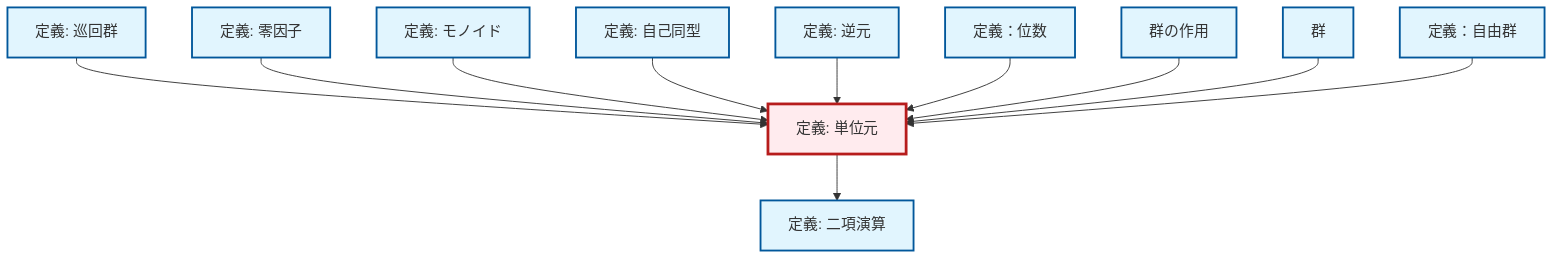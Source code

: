 graph TD
    classDef definition fill:#e1f5fe,stroke:#01579b,stroke-width:2px
    classDef theorem fill:#f3e5f5,stroke:#4a148c,stroke-width:2px
    classDef axiom fill:#fff3e0,stroke:#e65100,stroke-width:2px
    classDef example fill:#e8f5e9,stroke:#1b5e20,stroke-width:2px
    classDef current fill:#ffebee,stroke:#b71c1c,stroke-width:3px
    def-automorphism["定義: 自己同型"]:::definition
    def-inverse-element["定義: 逆元"]:::definition
    def-identity-element["定義: 単位元"]:::definition
    def-group-action["群の作用"]:::definition
    def-order["定義：位数"]:::definition
    def-group["群"]:::definition
    def-cyclic-group["定義: 巡回群"]:::definition
    def-binary-operation["定義: 二項演算"]:::definition
    def-zero-divisor["定義: 零因子"]:::definition
    def-monoid["定義: モノイド"]:::definition
    def-free-group["定義：自由群"]:::definition
    def-identity-element --> def-binary-operation
    def-cyclic-group --> def-identity-element
    def-zero-divisor --> def-identity-element
    def-monoid --> def-identity-element
    def-automorphism --> def-identity-element
    def-inverse-element --> def-identity-element
    def-order --> def-identity-element
    def-group-action --> def-identity-element
    def-group --> def-identity-element
    def-free-group --> def-identity-element
    class def-identity-element current